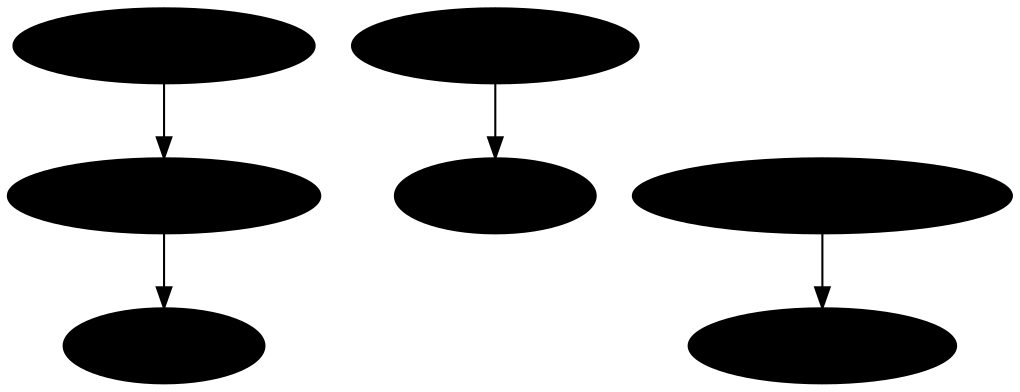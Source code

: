 digraph proguard_state_machine {
	rankdir=TB;
	size="8,5"

  node [ style="filled", fillcolor = "black" ]

  LoginActivity -> UserManager;
  UserManager -> UserApi;
  FeedActivity -> FeedApi;  
  OldUserManager -> OldUserApi;
  {rank=same LoginActivity FeedActivity}
  {rank=same UserManager OldUserManager}
}